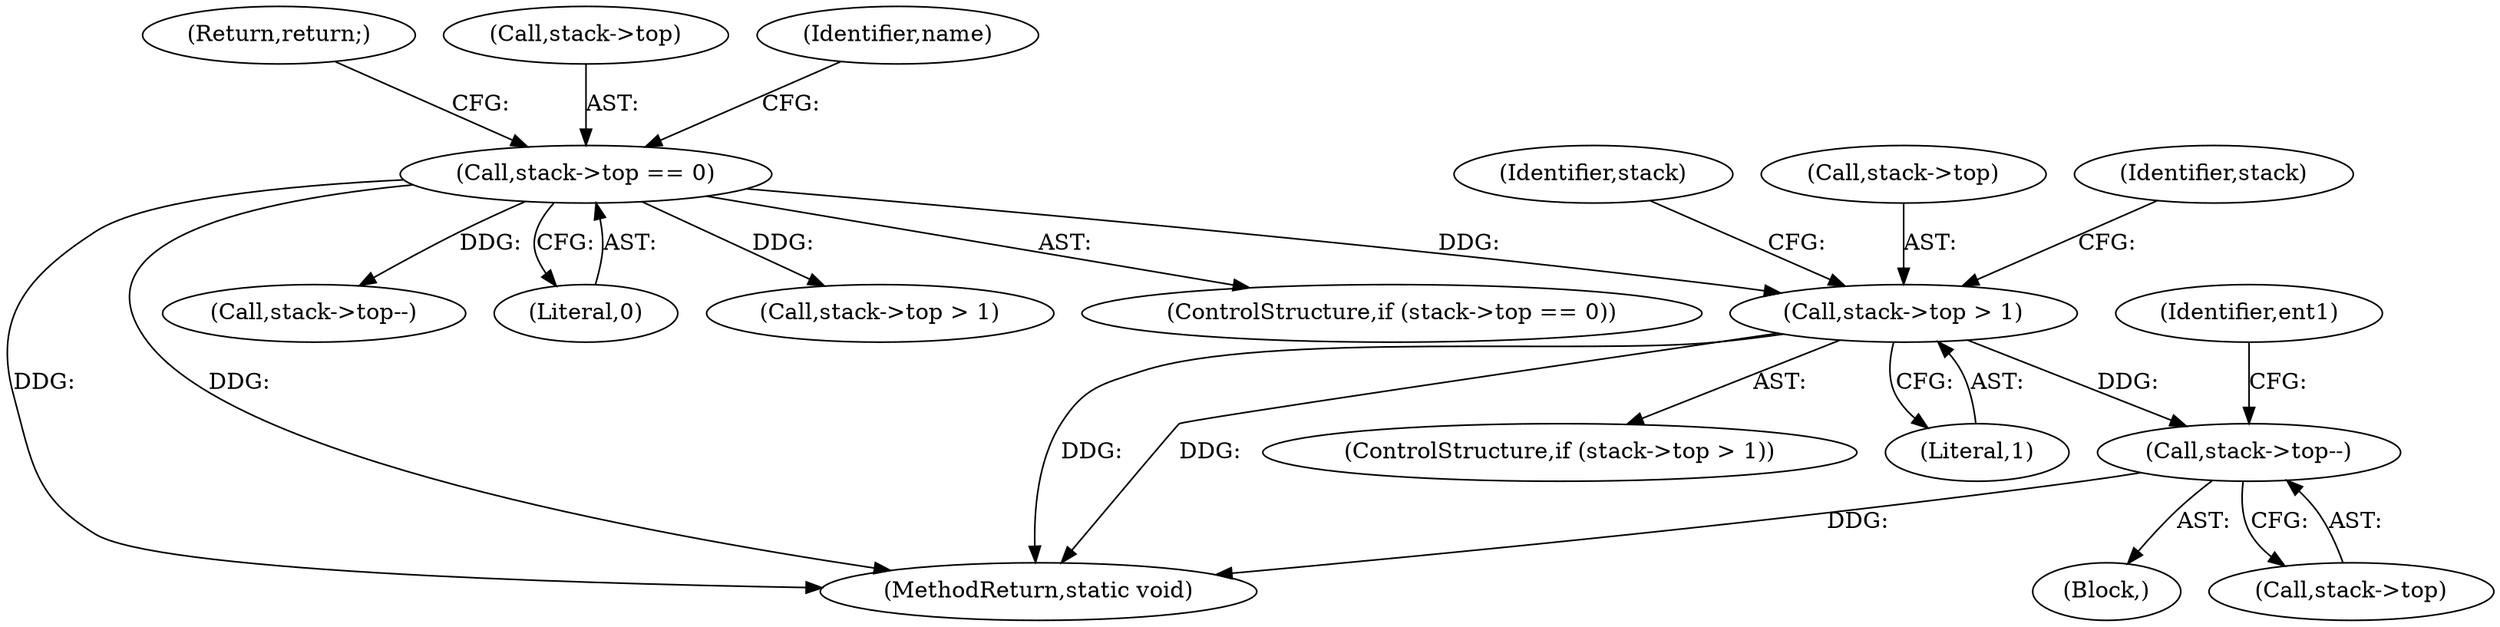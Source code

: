 digraph "0_php-src_a14fdb9746262549bbbb96abb87338bacd147e1b?w=1_0@pointer" {
"1000198" [label="(Call,stack->top--)"];
"1000192" [label="(Call,stack->top > 1)"];
"1000126" [label="(Call,stack->top == 0)"];
"1000292" [label="(Call,stack->top > 1)"];
"1000197" [label="(Block,)"];
"1000192" [label="(Call,stack->top > 1)"];
"1000126" [label="(Call,stack->top == 0)"];
"1000198" [label="(Call,stack->top--)"];
"1000132" [label="(Return,return;)"];
"1000196" [label="(Literal,1)"];
"1000125" [label="(ControlStructure,if (stack->top == 0))"];
"1000127" [label="(Call,stack->top)"];
"1000137" [label="(Identifier,name)"];
"1000208" [label="(Identifier,stack)"];
"1000580" [label="(MethodReturn,static void)"];
"1000199" [label="(Call,stack->top)"];
"1000191" [label="(ControlStructure,if (stack->top > 1))"];
"1000193" [label="(Call,stack->top)"];
"1000576" [label="(Call,stack->top--)"];
"1000203" [label="(Identifier,ent1)"];
"1000130" [label="(Literal,0)"];
"1000200" [label="(Identifier,stack)"];
"1000198" -> "1000197"  [label="AST: "];
"1000198" -> "1000199"  [label="CFG: "];
"1000199" -> "1000198"  [label="AST: "];
"1000203" -> "1000198"  [label="CFG: "];
"1000198" -> "1000580"  [label="DDG: "];
"1000192" -> "1000198"  [label="DDG: "];
"1000192" -> "1000191"  [label="AST: "];
"1000192" -> "1000196"  [label="CFG: "];
"1000193" -> "1000192"  [label="AST: "];
"1000196" -> "1000192"  [label="AST: "];
"1000200" -> "1000192"  [label="CFG: "];
"1000208" -> "1000192"  [label="CFG: "];
"1000192" -> "1000580"  [label="DDG: "];
"1000192" -> "1000580"  [label="DDG: "];
"1000126" -> "1000192"  [label="DDG: "];
"1000126" -> "1000125"  [label="AST: "];
"1000126" -> "1000130"  [label="CFG: "];
"1000127" -> "1000126"  [label="AST: "];
"1000130" -> "1000126"  [label="AST: "];
"1000132" -> "1000126"  [label="CFG: "];
"1000137" -> "1000126"  [label="CFG: "];
"1000126" -> "1000580"  [label="DDG: "];
"1000126" -> "1000580"  [label="DDG: "];
"1000126" -> "1000292"  [label="DDG: "];
"1000126" -> "1000576"  [label="DDG: "];
}
